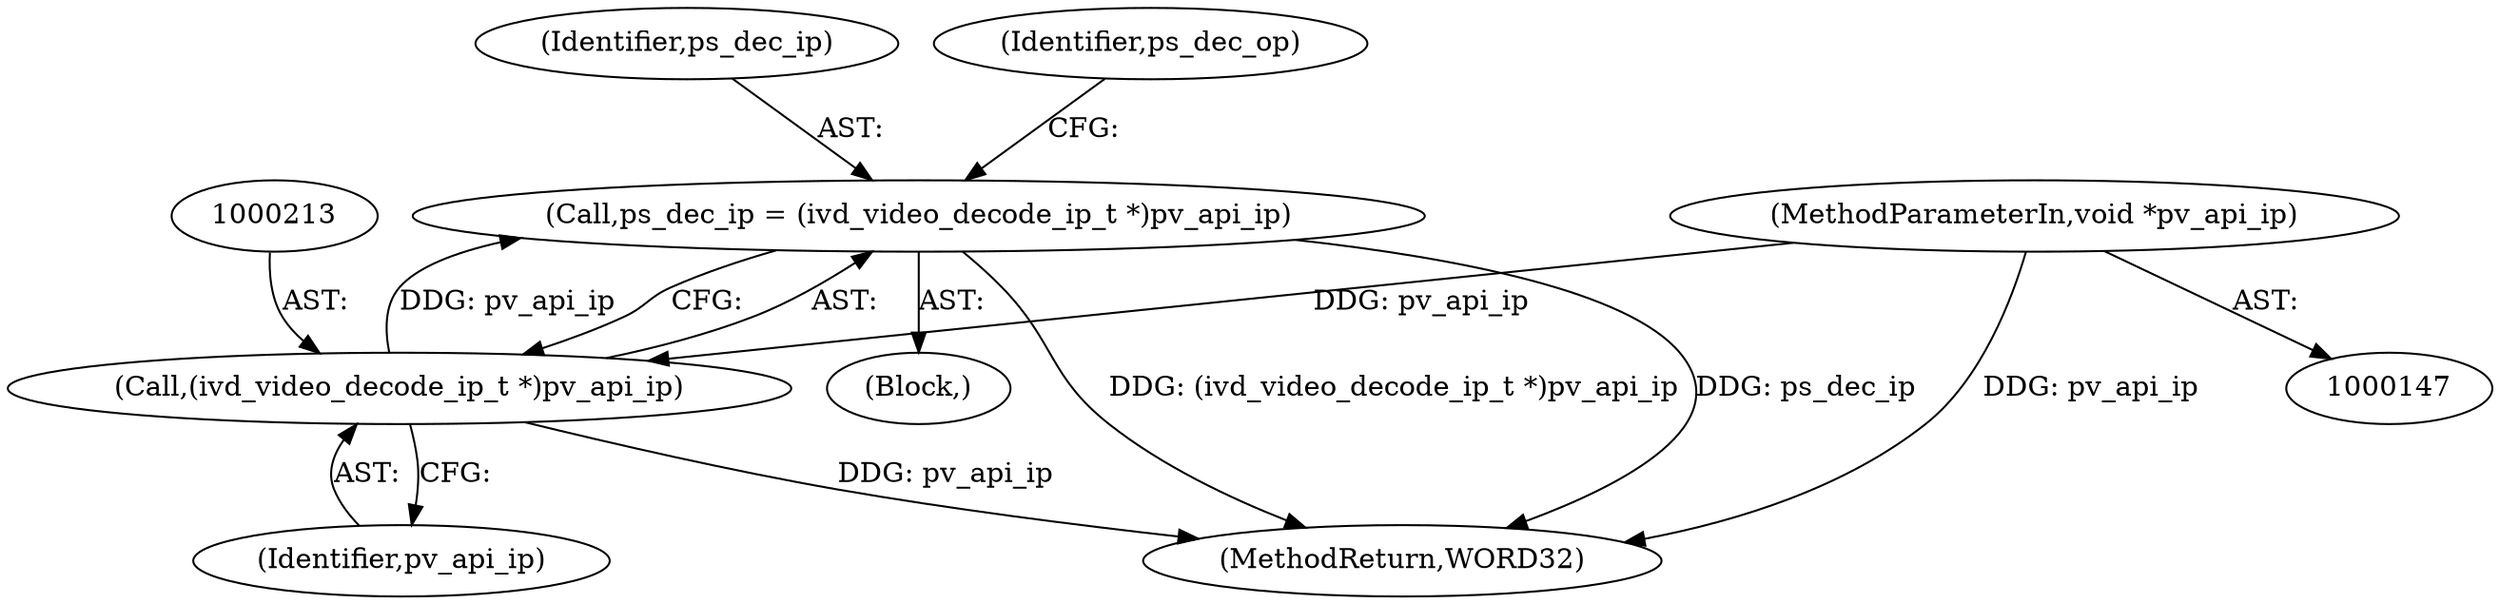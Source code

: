 digraph "0_Android_7554755536019e439433c515eeb44e701fb3bfb2@pointer" {
"1000210" [label="(Call,ps_dec_ip = (ivd_video_decode_ip_t *)pv_api_ip)"];
"1000212" [label="(Call,(ivd_video_decode_ip_t *)pv_api_ip)"];
"1000149" [label="(MethodParameterIn,void *pv_api_ip)"];
"1000211" [label="(Identifier,ps_dec_ip)"];
"1000214" [label="(Identifier,pv_api_ip)"];
"1000210" [label="(Call,ps_dec_ip = (ivd_video_decode_ip_t *)pv_api_ip)"];
"1000149" [label="(MethodParameterIn,void *pv_api_ip)"];
"1000212" [label="(Call,(ivd_video_decode_ip_t *)pv_api_ip)"];
"1000216" [label="(Identifier,ps_dec_op)"];
"1000151" [label="(Block,)"];
"1002129" [label="(MethodReturn,WORD32)"];
"1000210" -> "1000151"  [label="AST: "];
"1000210" -> "1000212"  [label="CFG: "];
"1000211" -> "1000210"  [label="AST: "];
"1000212" -> "1000210"  [label="AST: "];
"1000216" -> "1000210"  [label="CFG: "];
"1000210" -> "1002129"  [label="DDG: (ivd_video_decode_ip_t *)pv_api_ip"];
"1000210" -> "1002129"  [label="DDG: ps_dec_ip"];
"1000212" -> "1000210"  [label="DDG: pv_api_ip"];
"1000212" -> "1000214"  [label="CFG: "];
"1000213" -> "1000212"  [label="AST: "];
"1000214" -> "1000212"  [label="AST: "];
"1000212" -> "1002129"  [label="DDG: pv_api_ip"];
"1000149" -> "1000212"  [label="DDG: pv_api_ip"];
"1000149" -> "1000147"  [label="AST: "];
"1000149" -> "1002129"  [label="DDG: pv_api_ip"];
}
